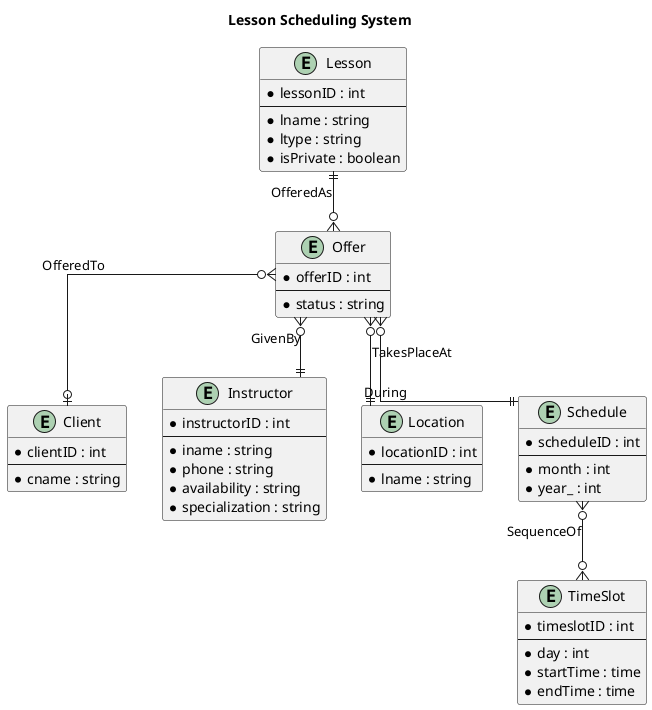 @startuml ERD for Database
title Lesson Scheduling System

skinparam linetype ortho

!define PK <&key>
!define FK <&link-intact>

entity Lesson {
    * lessonID : int
    --
    * lname : string
    * ltype : string
    * isPrivate : boolean
}

entity Offer {
    * offerID : int
    --
    * status : string
}

entity Client {
    * clientID : int
    --
    * cname : string
}

entity Instructor {
    * instructorID : int
    --
    * iname : string
    * phone : string
    * availability : string
    * specialization : string
}

entity Location {
    * locationID : int
    --
    * lname : string
}

entity Schedule {
    * scheduleID : int
    --
    * month : int
    * year_ : int
}

entity TimeSlot {
    * timeslotID : int
    --
    * day : int
    * startTime : time
    * endTime : time
}

' Relationships
Lesson ||--o{ Offer : "OfferedAs"
Offer }o--o| Client : "OfferedTo"
Offer }o--|| Instructor : "GivenBy"
Offer }o--|| Location : "TakesPlaceAt"
Offer }o--|| Schedule : "During"
Schedule }o--o{ TimeSlot : "SequenceOf"

@enduml

